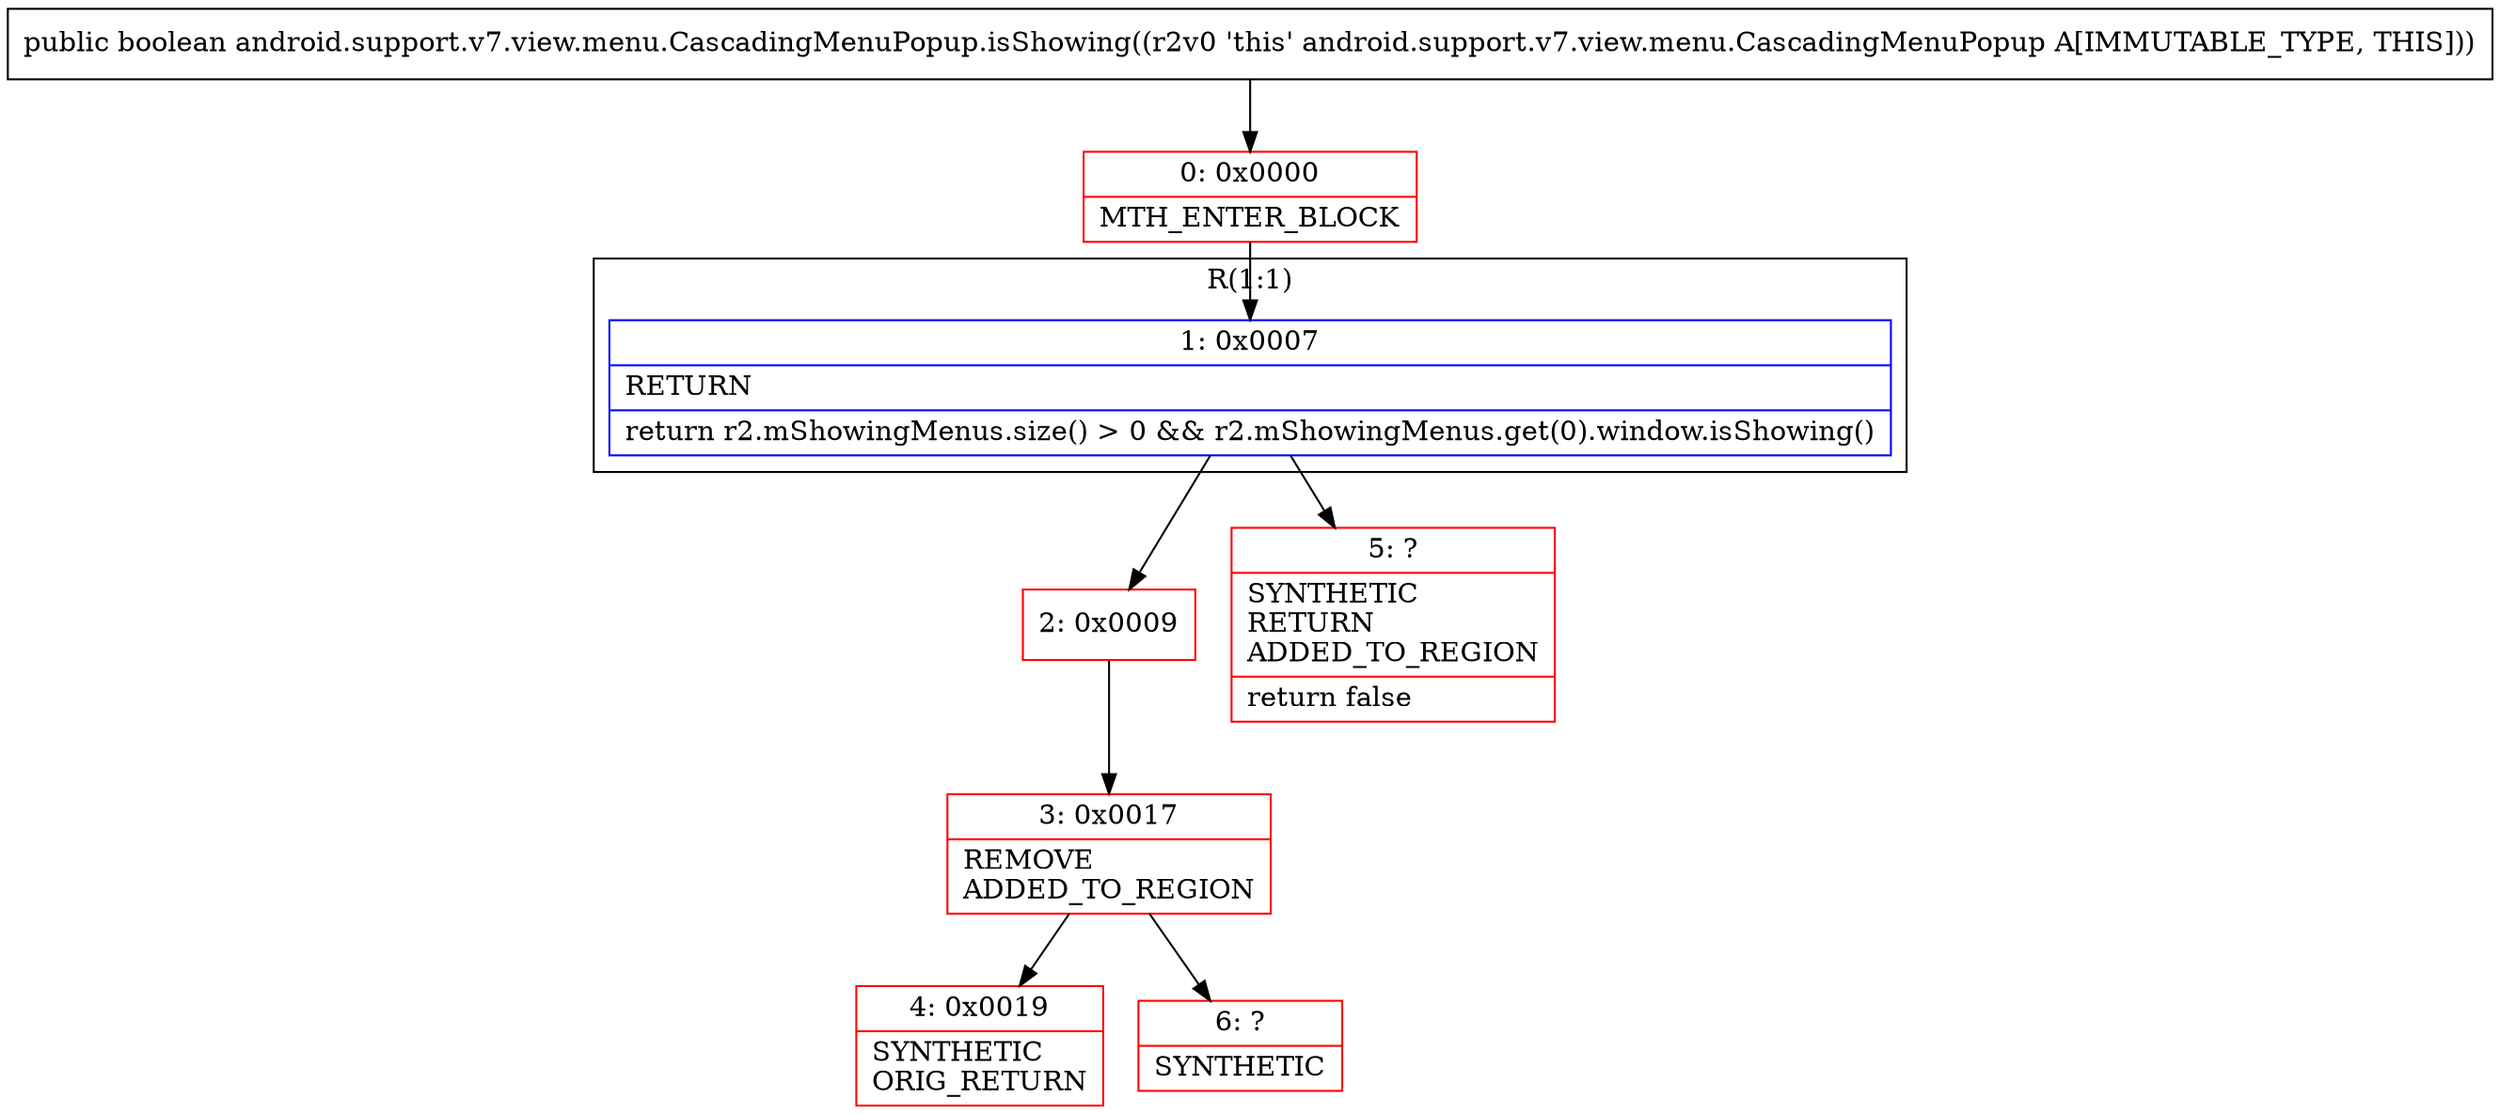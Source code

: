 digraph "CFG forandroid.support.v7.view.menu.CascadingMenuPopup.isShowing()Z" {
subgraph cluster_Region_1414789572 {
label = "R(1:1)";
node [shape=record,color=blue];
Node_1 [shape=record,label="{1\:\ 0x0007|RETURN\l|return r2.mShowingMenus.size() \> 0 && r2.mShowingMenus.get(0).window.isShowing()\l}"];
}
Node_0 [shape=record,color=red,label="{0\:\ 0x0000|MTH_ENTER_BLOCK\l}"];
Node_2 [shape=record,color=red,label="{2\:\ 0x0009}"];
Node_3 [shape=record,color=red,label="{3\:\ 0x0017|REMOVE\lADDED_TO_REGION\l}"];
Node_4 [shape=record,color=red,label="{4\:\ 0x0019|SYNTHETIC\lORIG_RETURN\l}"];
Node_5 [shape=record,color=red,label="{5\:\ ?|SYNTHETIC\lRETURN\lADDED_TO_REGION\l|return false\l}"];
Node_6 [shape=record,color=red,label="{6\:\ ?|SYNTHETIC\l}"];
MethodNode[shape=record,label="{public boolean android.support.v7.view.menu.CascadingMenuPopup.isShowing((r2v0 'this' android.support.v7.view.menu.CascadingMenuPopup A[IMMUTABLE_TYPE, THIS])) }"];
MethodNode -> Node_0;
Node_1 -> Node_2;
Node_1 -> Node_5;
Node_0 -> Node_1;
Node_2 -> Node_3;
Node_3 -> Node_4;
Node_3 -> Node_6;
}

